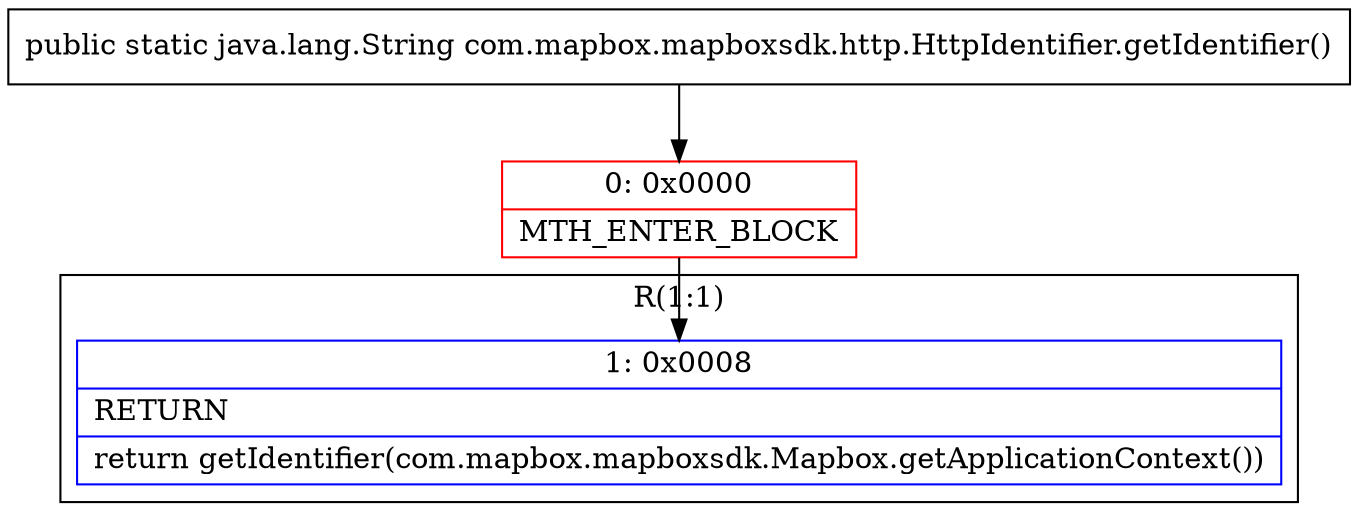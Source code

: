 digraph "CFG forcom.mapbox.mapboxsdk.http.HttpIdentifier.getIdentifier()Ljava\/lang\/String;" {
subgraph cluster_Region_460632173 {
label = "R(1:1)";
node [shape=record,color=blue];
Node_1 [shape=record,label="{1\:\ 0x0008|RETURN\l|return getIdentifier(com.mapbox.mapboxsdk.Mapbox.getApplicationContext())\l}"];
}
Node_0 [shape=record,color=red,label="{0\:\ 0x0000|MTH_ENTER_BLOCK\l}"];
MethodNode[shape=record,label="{public static java.lang.String com.mapbox.mapboxsdk.http.HttpIdentifier.getIdentifier() }"];
MethodNode -> Node_0;
Node_0 -> Node_1;
}


